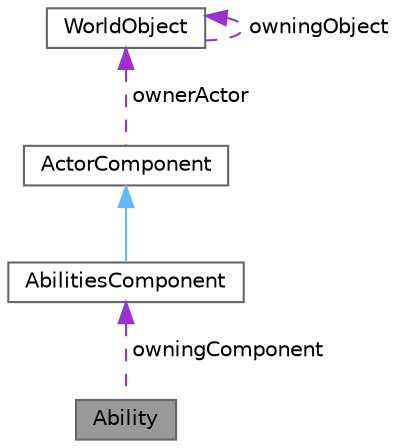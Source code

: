 digraph "Ability"
{
 // LATEX_PDF_SIZE
  bgcolor="transparent";
  edge [fontname=Helvetica,fontsize=10,labelfontname=Helvetica,labelfontsize=10];
  node [fontname=Helvetica,fontsize=10,shape=box,height=0.2,width=0.4];
  Node1 [label="Ability",height=0.2,width=0.4,color="gray40", fillcolor="grey60", style="filled", fontcolor="black",tooltip="A base ability class, designed to be inherited and provided with functionality"];
  Node2 -> Node1 [dir="back",color="darkorchid3",style="dashed",label=" owningComponent" ];
  Node2 [label="AbilitiesComponent",height=0.2,width=0.4,color="gray40", fillcolor="white", style="filled",URL="$class_abilities_component.html",tooltip="A component allowing the object to use abilities @NOTE: Requires an attribute component to function p..."];
  Node3 -> Node2 [dir="back",color="steelblue1",style="solid"];
  Node3 [label="ActorComponent",height=0.2,width=0.4,color="gray40", fillcolor="white", style="filled",URL="$class_actor_component.html",tooltip="Base class to be derived for actor components"];
  Node4 -> Node3 [dir="back",color="darkorchid3",style="dashed",label=" ownerActor" ];
  Node4 [label="WorldObject",height=0.2,width=0.4,color="gray40", fillcolor="white", style="filled",URL="$class_world_object.html",tooltip=" "];
  Node4 -> Node4 [dir="back",color="darkorchid3",style="dashed",label=" owningObject" ];
}
